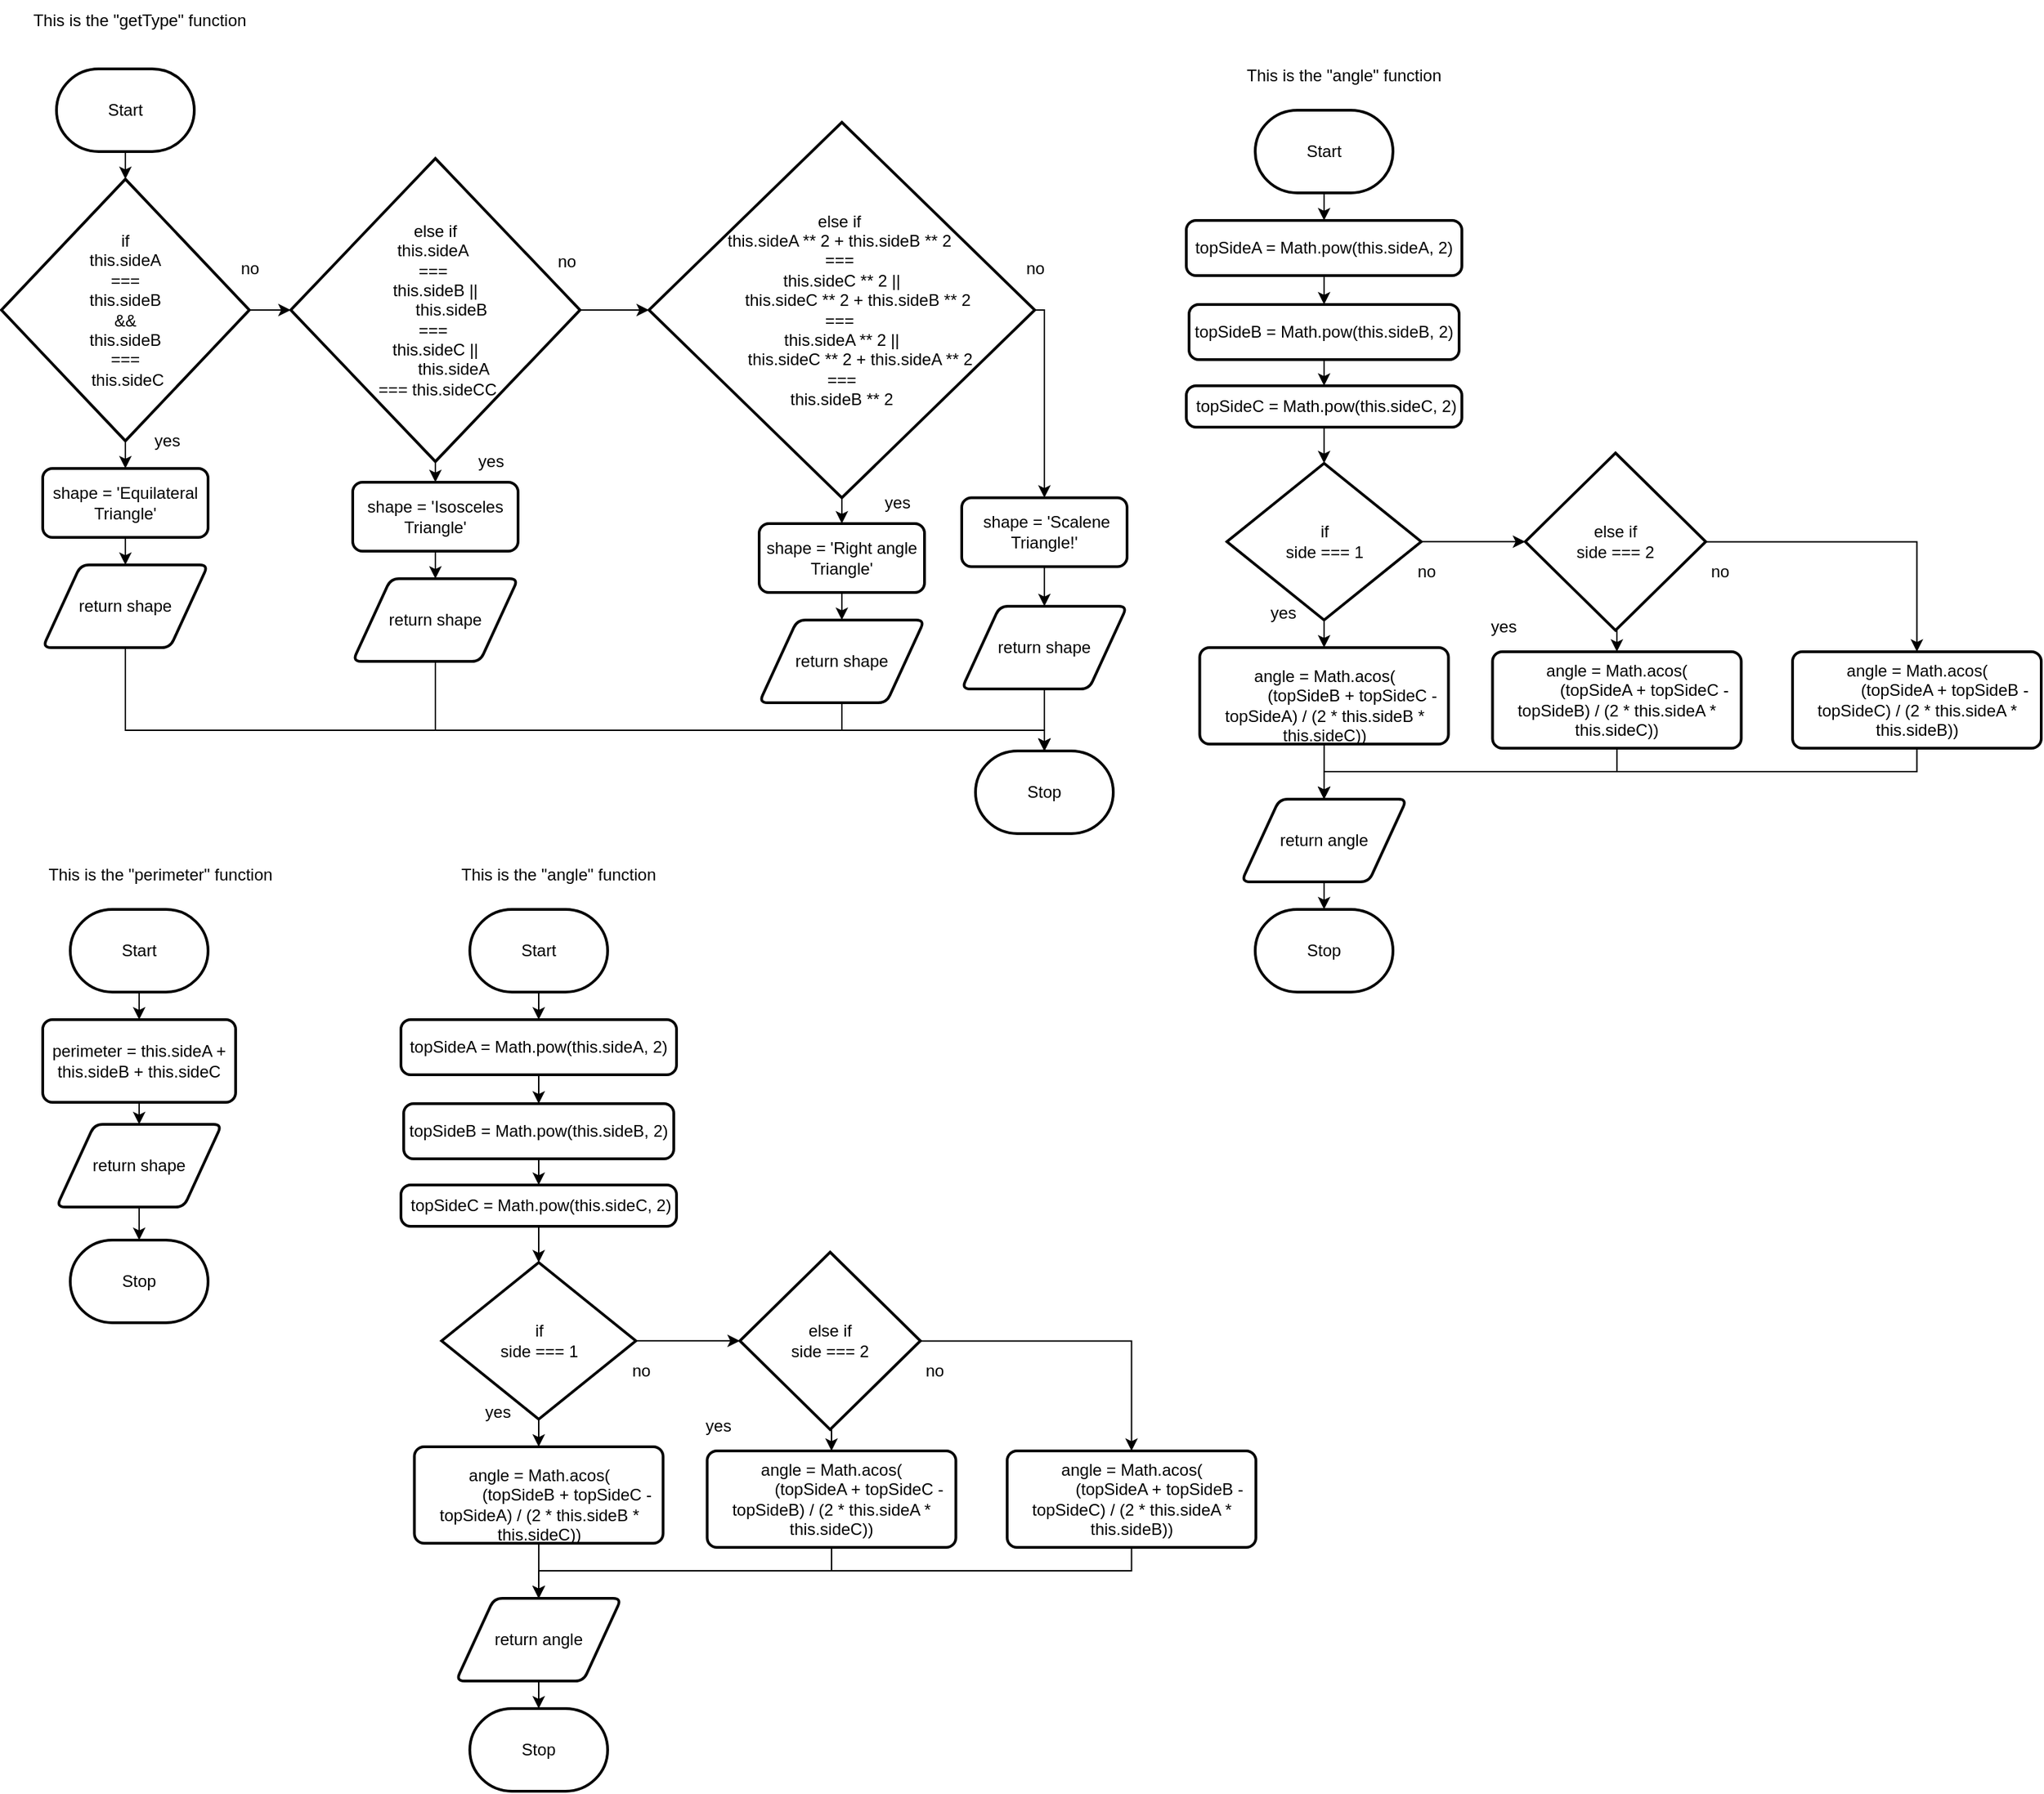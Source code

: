 <mxfile>
    <diagram id="cjdW_wq--UqNDgYKThvn" name="Page-1">
        <mxGraphModel dx="1671" dy="1012" grid="1" gridSize="10" guides="1" tooltips="1" connect="1" arrows="1" fold="1" page="1" pageScale="1" pageWidth="827" pageHeight="1169" math="0" shadow="0">
            <root>
                <mxCell id="0"/>
                <mxCell id="1" parent="0"/>
                <mxCell id="5" value="" style="edgeStyle=none;html=1;" edge="1" parent="1" source="2" target="4">
                    <mxGeometry relative="1" as="geometry"/>
                </mxCell>
                <mxCell id="2" value="Start" style="strokeWidth=2;html=1;shape=mxgraph.flowchart.terminator;whiteSpace=wrap;" vertex="1" parent="1">
                    <mxGeometry x="50" y="90" width="100" height="60" as="geometry"/>
                </mxCell>
                <mxCell id="3" value="Stop" style="strokeWidth=2;html=1;shape=mxgraph.flowchart.terminator;whiteSpace=wrap;" vertex="1" parent="1">
                    <mxGeometry x="717" y="585" width="100" height="60" as="geometry"/>
                </mxCell>
                <mxCell id="8" style="edgeStyle=none;html=1;exitX=0.5;exitY=1;exitDx=0;exitDy=0;exitPerimeter=0;entryX=0.5;entryY=0;entryDx=0;entryDy=0;" edge="1" parent="1" source="4" target="6">
                    <mxGeometry relative="1" as="geometry"/>
                </mxCell>
                <mxCell id="13" value="" style="edgeStyle=none;html=1;" edge="1" parent="1" source="4" target="12">
                    <mxGeometry relative="1" as="geometry"/>
                </mxCell>
                <mxCell id="4" value="if&lt;br&gt;this.sideA &lt;br&gt;=== &lt;br&gt;this.sideB &lt;br&gt;&amp;amp;&amp;amp; &lt;br&gt;this.sideB &lt;br&gt;===&lt;br&gt;&amp;nbsp;this.sideC" style="strokeWidth=2;html=1;shape=mxgraph.flowchart.decision;whiteSpace=wrap;" vertex="1" parent="1">
                    <mxGeometry x="10" y="170" width="180" height="190" as="geometry"/>
                </mxCell>
                <mxCell id="9" style="edgeStyle=none;html=1;exitX=0.5;exitY=1;exitDx=0;exitDy=0;entryX=0.5;entryY=0;entryDx=0;entryDy=0;" edge="1" parent="1" source="6" target="7">
                    <mxGeometry relative="1" as="geometry"/>
                </mxCell>
                <mxCell id="6" value="shape = 'Equilateral Triangle'" style="rounded=1;whiteSpace=wrap;html=1;absoluteArcSize=1;arcSize=14;strokeWidth=2;" vertex="1" parent="1">
                    <mxGeometry x="40" y="380" width="120" height="50" as="geometry"/>
                </mxCell>
                <mxCell id="29" style="edgeStyle=orthogonalEdgeStyle;html=1;entryX=0.5;entryY=0;entryDx=0;entryDy=0;entryPerimeter=0;rounded=0;" edge="1" parent="1" source="7" target="3">
                    <mxGeometry relative="1" as="geometry">
                        <Array as="points">
                            <mxPoint x="100" y="570"/>
                            <mxPoint x="767" y="570"/>
                        </Array>
                    </mxGeometry>
                </mxCell>
                <mxCell id="7" value="return shape" style="shape=parallelogram;html=1;strokeWidth=2;perimeter=parallelogramPerimeter;whiteSpace=wrap;rounded=1;arcSize=12;size=0.23;" vertex="1" parent="1">
                    <mxGeometry x="40" y="450" width="120" height="60" as="geometry"/>
                </mxCell>
                <mxCell id="10" value="no" style="text;html=1;align=center;verticalAlign=middle;resizable=0;points=[];autosize=1;strokeColor=none;fillColor=none;" vertex="1" parent="1">
                    <mxGeometry x="170" y="220" width="40" height="30" as="geometry"/>
                </mxCell>
                <mxCell id="11" value="yes" style="text;html=1;align=center;verticalAlign=middle;resizable=0;points=[];autosize=1;strokeColor=none;fillColor=none;" vertex="1" parent="1">
                    <mxGeometry x="110" y="345" width="40" height="30" as="geometry"/>
                </mxCell>
                <mxCell id="16" style="edgeStyle=none;html=1;exitX=0.5;exitY=1;exitDx=0;exitDy=0;exitPerimeter=0;entryX=0.5;entryY=0;entryDx=0;entryDy=0;" edge="1" parent="1" source="12" target="14">
                    <mxGeometry relative="1" as="geometry"/>
                </mxCell>
                <mxCell id="19" value="" style="edgeStyle=none;html=1;" edge="1" parent="1" source="12" target="18">
                    <mxGeometry relative="1" as="geometry"/>
                </mxCell>
                <mxCell id="12" value="else if&lt;br&gt;&lt;div&gt;this.sideA&amp;nbsp;&lt;/div&gt;&lt;div&gt;===&amp;nbsp;&lt;/div&gt;&lt;div&gt;this.sideB ||&lt;/div&gt;&lt;div&gt;&amp;nbsp; &amp;nbsp; &amp;nbsp; &amp;nbsp; this.sideB&amp;nbsp;&lt;/div&gt;&lt;div&gt;===&amp;nbsp;&lt;/div&gt;&lt;div&gt;this.sideC ||&lt;/div&gt;&lt;span style=&quot;background-color: initial;&quot;&gt;&amp;nbsp; &amp;nbsp; &amp;nbsp; &amp;nbsp; this.sideA&lt;br&gt;&amp;nbsp;=== this.sideC&lt;/span&gt;C" style="strokeWidth=2;html=1;shape=mxgraph.flowchart.decision;whiteSpace=wrap;" vertex="1" parent="1">
                    <mxGeometry x="220" y="155" width="210" height="220" as="geometry"/>
                </mxCell>
                <mxCell id="17" style="edgeStyle=none;html=1;exitX=0.5;exitY=1;exitDx=0;exitDy=0;entryX=0.5;entryY=0;entryDx=0;entryDy=0;" edge="1" parent="1" source="14" target="15">
                    <mxGeometry relative="1" as="geometry"/>
                </mxCell>
                <mxCell id="14" value="shape = 'Isosceles Triangle'" style="rounded=1;whiteSpace=wrap;html=1;absoluteArcSize=1;arcSize=14;strokeWidth=2;" vertex="1" parent="1">
                    <mxGeometry x="265" y="390" width="120" height="50" as="geometry"/>
                </mxCell>
                <mxCell id="30" style="edgeStyle=orthogonalEdgeStyle;rounded=0;html=1;entryX=0.5;entryY=0;entryDx=0;entryDy=0;entryPerimeter=0;" edge="1" parent="1" source="15" target="3">
                    <mxGeometry relative="1" as="geometry">
                        <Array as="points">
                            <mxPoint x="325" y="570"/>
                            <mxPoint x="767" y="570"/>
                        </Array>
                    </mxGeometry>
                </mxCell>
                <mxCell id="15" value="return shape" style="shape=parallelogram;html=1;strokeWidth=2;perimeter=parallelogramPerimeter;whiteSpace=wrap;rounded=1;arcSize=12;size=0.23;" vertex="1" parent="1">
                    <mxGeometry x="265" y="460" width="120" height="60" as="geometry"/>
                </mxCell>
                <mxCell id="23" style="edgeStyle=none;html=1;exitX=0.5;exitY=1;exitDx=0;exitDy=0;exitPerimeter=0;" edge="1" parent="1" source="18" target="21">
                    <mxGeometry relative="1" as="geometry"/>
                </mxCell>
                <mxCell id="40" style="edgeStyle=orthogonalEdgeStyle;rounded=0;html=1;entryX=0.5;entryY=0;entryDx=0;entryDy=0;" edge="1" parent="1" source="18" target="32">
                    <mxGeometry relative="1" as="geometry">
                        <Array as="points">
                            <mxPoint x="767" y="265"/>
                        </Array>
                    </mxGeometry>
                </mxCell>
                <mxCell id="18" value="&lt;div&gt;else if&amp;nbsp;&lt;/div&gt;&lt;div&gt;this.sideA ** 2 + this.sideB ** 2&amp;nbsp;&lt;/div&gt;&lt;div&gt;===&amp;nbsp;&lt;/div&gt;&lt;div&gt;this.sideC ** 2 ||&lt;/div&gt;&lt;div&gt;&amp;nbsp; &amp;nbsp; &amp;nbsp; &amp;nbsp; this.sideC ** 2 + this.sideB ** 2&amp;nbsp;&lt;/div&gt;&lt;div&gt;===&amp;nbsp;&lt;/div&gt;&lt;div&gt;this.sideA ** 2 ||&lt;/div&gt;&lt;div&gt;&amp;nbsp; &amp;nbsp; &amp;nbsp; &amp;nbsp; this.sideC ** 2 + this.sideA ** 2&lt;/div&gt;&lt;div&gt;&amp;nbsp;===&amp;nbsp;&lt;/div&gt;&lt;div&gt;this.sideB ** 2&lt;/div&gt;" style="strokeWidth=2;html=1;shape=mxgraph.flowchart.decision;whiteSpace=wrap;" vertex="1" parent="1">
                    <mxGeometry x="480" y="128.75" width="280" height="272.5" as="geometry"/>
                </mxCell>
                <mxCell id="20" value="no" style="text;html=1;align=center;verticalAlign=middle;resizable=0;points=[];autosize=1;strokeColor=none;fillColor=none;" vertex="1" parent="1">
                    <mxGeometry x="400" y="215" width="40" height="30" as="geometry"/>
                </mxCell>
                <mxCell id="24" style="edgeStyle=none;html=1;exitX=0.5;exitY=1;exitDx=0;exitDy=0;" edge="1" parent="1" source="21" target="22">
                    <mxGeometry relative="1" as="geometry"/>
                </mxCell>
                <mxCell id="21" value="shape = 'Right angle Triangle'" style="rounded=1;whiteSpace=wrap;html=1;absoluteArcSize=1;arcSize=14;strokeWidth=2;" vertex="1" parent="1">
                    <mxGeometry x="560" y="420" width="120" height="50" as="geometry"/>
                </mxCell>
                <mxCell id="31" style="edgeStyle=orthogonalEdgeStyle;rounded=0;html=1;entryX=0.5;entryY=0;entryDx=0;entryDy=0;entryPerimeter=0;" edge="1" parent="1" source="22" target="3">
                    <mxGeometry relative="1" as="geometry">
                        <Array as="points">
                            <mxPoint x="620" y="570"/>
                            <mxPoint x="767" y="570"/>
                        </Array>
                    </mxGeometry>
                </mxCell>
                <mxCell id="22" value="return shape" style="shape=parallelogram;html=1;strokeWidth=2;perimeter=parallelogramPerimeter;whiteSpace=wrap;rounded=1;arcSize=12;size=0.23;" vertex="1" parent="1">
                    <mxGeometry x="560" y="490" width="120" height="60" as="geometry"/>
                </mxCell>
                <mxCell id="26" value="no" style="text;html=1;align=center;verticalAlign=middle;resizable=0;points=[];autosize=1;strokeColor=none;fillColor=none;" vertex="1" parent="1">
                    <mxGeometry x="740" y="220" width="40" height="30" as="geometry"/>
                </mxCell>
                <mxCell id="27" value="yes" style="text;html=1;align=center;verticalAlign=middle;resizable=0;points=[];autosize=1;strokeColor=none;fillColor=none;" vertex="1" parent="1">
                    <mxGeometry x="345" y="360" width="40" height="30" as="geometry"/>
                </mxCell>
                <mxCell id="28" value="yes" style="text;html=1;align=center;verticalAlign=middle;resizable=0;points=[];autosize=1;strokeColor=none;fillColor=none;" vertex="1" parent="1">
                    <mxGeometry x="640" y="390" width="40" height="30" as="geometry"/>
                </mxCell>
                <mxCell id="38" value="" style="edgeStyle=orthogonalEdgeStyle;rounded=0;html=1;" edge="1" parent="1" source="32" target="37">
                    <mxGeometry relative="1" as="geometry"/>
                </mxCell>
                <mxCell id="32" value="&amp;nbsp;shape = 'Scalene Triangle!'" style="rounded=1;whiteSpace=wrap;html=1;absoluteArcSize=1;arcSize=14;strokeWidth=2;" vertex="1" parent="1">
                    <mxGeometry x="707" y="401.25" width="120" height="50" as="geometry"/>
                </mxCell>
                <mxCell id="39" style="edgeStyle=orthogonalEdgeStyle;rounded=0;html=1;entryX=0.5;entryY=0;entryDx=0;entryDy=0;entryPerimeter=0;" edge="1" parent="1" source="37" target="3">
                    <mxGeometry relative="1" as="geometry"/>
                </mxCell>
                <mxCell id="37" value="return shape" style="shape=parallelogram;html=1;strokeWidth=2;perimeter=parallelogramPerimeter;whiteSpace=wrap;rounded=1;arcSize=12;size=0.23;" vertex="1" parent="1">
                    <mxGeometry x="707" y="480" width="120" height="60" as="geometry"/>
                </mxCell>
                <mxCell id="41" value="This is the &quot;getType&quot; function" style="text;html=1;align=center;verticalAlign=middle;resizable=0;points=[];autosize=1;strokeColor=none;fillColor=none;" vertex="1" parent="1">
                    <mxGeometry x="20" y="40" width="180" height="30" as="geometry"/>
                </mxCell>
                <mxCell id="45" value="" style="edgeStyle=orthogonalEdgeStyle;rounded=0;html=1;" edge="1" parent="1" source="42" target="44">
                    <mxGeometry relative="1" as="geometry"/>
                </mxCell>
                <mxCell id="42" value="Start" style="strokeWidth=2;html=1;shape=mxgraph.flowchart.terminator;whiteSpace=wrap;" vertex="1" parent="1">
                    <mxGeometry x="60" y="700" width="100" height="60" as="geometry"/>
                </mxCell>
                <mxCell id="43" value="Stop" style="strokeWidth=2;html=1;shape=mxgraph.flowchart.terminator;whiteSpace=wrap;" vertex="1" parent="1">
                    <mxGeometry x="60" y="940" width="100" height="60" as="geometry"/>
                </mxCell>
                <mxCell id="47" value="" style="edgeStyle=orthogonalEdgeStyle;rounded=0;html=1;" edge="1" parent="1" source="44" target="46">
                    <mxGeometry relative="1" as="geometry"/>
                </mxCell>
                <mxCell id="44" value="perimeter = this.sideA + this.sideB + this.sideC" style="rounded=1;whiteSpace=wrap;html=1;absoluteArcSize=1;arcSize=14;strokeWidth=2;" vertex="1" parent="1">
                    <mxGeometry x="40" y="780" width="140" height="60" as="geometry"/>
                </mxCell>
                <mxCell id="48" value="" style="edgeStyle=orthogonalEdgeStyle;rounded=0;html=1;" edge="1" parent="1" source="46" target="43">
                    <mxGeometry relative="1" as="geometry"/>
                </mxCell>
                <mxCell id="46" value="return shape" style="shape=parallelogram;html=1;strokeWidth=2;perimeter=parallelogramPerimeter;whiteSpace=wrap;rounded=1;arcSize=12;size=0.23;" vertex="1" parent="1">
                    <mxGeometry x="50" y="856" width="120" height="60" as="geometry"/>
                </mxCell>
                <mxCell id="49" value="This is the &quot;perimeter&quot; function" style="text;html=1;align=center;verticalAlign=middle;resizable=0;points=[];autosize=1;strokeColor=none;fillColor=none;" vertex="1" parent="1">
                    <mxGeometry x="30" y="660" width="190" height="30" as="geometry"/>
                </mxCell>
                <mxCell id="86" style="edgeStyle=orthogonalEdgeStyle;rounded=0;html=1;exitX=0.5;exitY=1;exitDx=0;exitDy=0;exitPerimeter=0;" edge="1" parent="1" source="51" target="85">
                    <mxGeometry relative="1" as="geometry"/>
                </mxCell>
                <mxCell id="51" value="Start" style="strokeWidth=2;html=1;shape=mxgraph.flowchart.terminator;whiteSpace=wrap;" vertex="1" parent="1">
                    <mxGeometry x="350" y="700" width="100" height="60" as="geometry"/>
                </mxCell>
                <mxCell id="52" value="Stop" style="strokeWidth=2;html=1;shape=mxgraph.flowchart.terminator;whiteSpace=wrap;" vertex="1" parent="1">
                    <mxGeometry x="350" y="1280" width="100" height="60" as="geometry"/>
                </mxCell>
                <mxCell id="53" style="edgeStyle=none;html=1;exitX=0.5;exitY=1;exitDx=0;exitDy=0;exitPerimeter=0;entryX=0.5;entryY=0;entryDx=0;entryDy=0;" edge="1" parent="1" source="55" target="57">
                    <mxGeometry relative="1" as="geometry"/>
                </mxCell>
                <mxCell id="54" value="" style="edgeStyle=none;html=1;" edge="1" parent="1" source="55" target="64">
                    <mxGeometry relative="1" as="geometry"/>
                </mxCell>
                <mxCell id="55" value="if&lt;br&gt;side === 1" style="strokeWidth=2;html=1;shape=mxgraph.flowchart.decision;whiteSpace=wrap;" vertex="1" parent="1">
                    <mxGeometry x="329.5" y="956.25" width="141" height="113.75" as="geometry"/>
                </mxCell>
                <mxCell id="98" style="edgeStyle=orthogonalEdgeStyle;rounded=0;html=1;entryX=0.5;entryY=0;entryDx=0;entryDy=0;" edge="1" parent="1" source="57" target="97">
                    <mxGeometry relative="1" as="geometry"/>
                </mxCell>
                <mxCell id="57" value="&lt;div&gt;&lt;br&gt;&lt;/div&gt;&lt;div&gt;angle = Math.acos(&lt;/div&gt;&lt;div&gt;&amp;nbsp; &amp;nbsp; &amp;nbsp; &amp;nbsp; &amp;nbsp; &amp;nbsp; (topSideB + topSideC - topSideA) / (2 * this.sideB * this.sideC)&lt;span style=&quot;background-color: initial;&quot;&gt;)&lt;/span&gt;&lt;/div&gt;" style="rounded=1;whiteSpace=wrap;html=1;absoluteArcSize=1;arcSize=14;strokeWidth=2;" vertex="1" parent="1">
                    <mxGeometry x="309.75" y="1090" width="180.5" height="70" as="geometry"/>
                </mxCell>
                <mxCell id="60" value="no" style="text;html=1;align=center;verticalAlign=middle;resizable=0;points=[];autosize=1;strokeColor=none;fillColor=none;" vertex="1" parent="1">
                    <mxGeometry x="454" y="1020" width="40" height="30" as="geometry"/>
                </mxCell>
                <mxCell id="61" value="yes" style="text;html=1;align=center;verticalAlign=middle;resizable=0;points=[];autosize=1;strokeColor=none;fillColor=none;" vertex="1" parent="1">
                    <mxGeometry x="350" y="1050" width="40" height="30" as="geometry"/>
                </mxCell>
                <mxCell id="94" style="edgeStyle=orthogonalEdgeStyle;rounded=0;html=1;exitX=0.5;exitY=1;exitDx=0;exitDy=0;exitPerimeter=0;entryX=0.5;entryY=0;entryDx=0;entryDy=0;" edge="1" parent="1" source="64" target="93">
                    <mxGeometry relative="1" as="geometry"/>
                </mxCell>
                <mxCell id="96" style="edgeStyle=orthogonalEdgeStyle;rounded=0;html=1;" edge="1" parent="1" source="64" target="95">
                    <mxGeometry relative="1" as="geometry"/>
                </mxCell>
                <mxCell id="64" value="else if&lt;br&gt;&lt;div&gt;&lt;/div&gt;side === 2" style="strokeWidth=2;html=1;shape=mxgraph.flowchart.decision;whiteSpace=wrap;" vertex="1" parent="1">
                    <mxGeometry x="546" y="948.75" width="131" height="128.75" as="geometry"/>
                </mxCell>
                <mxCell id="72" value="no" style="text;html=1;align=center;verticalAlign=middle;resizable=0;points=[];autosize=1;strokeColor=none;fillColor=none;" vertex="1" parent="1">
                    <mxGeometry x="667" y="1020" width="40" height="30" as="geometry"/>
                </mxCell>
                <mxCell id="78" value="yes" style="text;html=1;align=center;verticalAlign=middle;resizable=0;points=[];autosize=1;strokeColor=none;fillColor=none;" vertex="1" parent="1">
                    <mxGeometry x="510" y="1060" width="40" height="30" as="geometry"/>
                </mxCell>
                <mxCell id="84" value="This is the &quot;angle&quot; function" style="text;html=1;align=center;verticalAlign=middle;resizable=0;points=[];autosize=1;strokeColor=none;fillColor=none;" vertex="1" parent="1">
                    <mxGeometry x="334" y="660" width="160" height="30" as="geometry"/>
                </mxCell>
                <mxCell id="89" style="edgeStyle=orthogonalEdgeStyle;rounded=0;html=1;exitX=0.5;exitY=1;exitDx=0;exitDy=0;entryX=0.5;entryY=0;entryDx=0;entryDy=0;" edge="1" parent="1" source="85" target="87">
                    <mxGeometry relative="1" as="geometry"/>
                </mxCell>
                <mxCell id="85" value="&lt;div style=&quot;text-align: justify;&quot;&gt;topSideA = Math.pow(this.sideA, 2)&lt;/div&gt;" style="rounded=1;whiteSpace=wrap;html=1;absoluteArcSize=1;arcSize=14;strokeWidth=2;" vertex="1" parent="1">
                    <mxGeometry x="300" y="780" width="200" height="40" as="geometry"/>
                </mxCell>
                <mxCell id="90" value="" style="edgeStyle=orthogonalEdgeStyle;rounded=0;html=1;" edge="1" parent="1" source="87" target="88">
                    <mxGeometry relative="1" as="geometry"/>
                </mxCell>
                <mxCell id="87" value="&lt;div&gt;&lt;span style=&quot;background-color: initial;&quot;&gt;topSideB = Math.pow(this.sideB, 2)&lt;/span&gt;&lt;/div&gt;" style="rounded=1;whiteSpace=wrap;html=1;absoluteArcSize=1;arcSize=14;strokeWidth=2;" vertex="1" parent="1">
                    <mxGeometry x="302" y="841" width="196" height="40" as="geometry"/>
                </mxCell>
                <mxCell id="91" style="edgeStyle=orthogonalEdgeStyle;rounded=0;html=1;" edge="1" parent="1" source="88" target="55">
                    <mxGeometry relative="1" as="geometry"/>
                </mxCell>
                <mxCell id="88" value="&lt;div&gt;&lt;span style=&quot;background-color: initial;&quot;&gt;&amp;nbsp;topSideC = Math.pow(this.sideC, 2)&lt;/span&gt;&lt;br&gt;&lt;/div&gt;" style="rounded=1;whiteSpace=wrap;html=1;absoluteArcSize=1;arcSize=14;strokeWidth=2;" vertex="1" parent="1">
                    <mxGeometry x="300" y="900" width="200" height="30" as="geometry"/>
                </mxCell>
                <mxCell id="99" style="edgeStyle=orthogonalEdgeStyle;rounded=0;html=1;entryX=0.5;entryY=0;entryDx=0;entryDy=0;" edge="1" parent="1" source="93" target="97">
                    <mxGeometry relative="1" as="geometry">
                        <Array as="points">
                            <mxPoint x="613" y="1180"/>
                            <mxPoint x="400" y="1180"/>
                        </Array>
                    </mxGeometry>
                </mxCell>
                <mxCell id="93" value="&lt;div&gt;angle = Math.acos(&lt;/div&gt;&lt;div&gt;&amp;nbsp; &amp;nbsp; &amp;nbsp; &amp;nbsp; &amp;nbsp; &amp;nbsp; (topSideA + topSideC - topSideB) / (2 * this.sideA * this.sideC)&lt;span style=&quot;background-color: initial;&quot;&gt;)&lt;/span&gt;&lt;/div&gt;" style="rounded=1;whiteSpace=wrap;html=1;absoluteArcSize=1;arcSize=14;strokeWidth=2;" vertex="1" parent="1">
                    <mxGeometry x="522.25" y="1093" width="180.5" height="70" as="geometry"/>
                </mxCell>
                <mxCell id="100" style="edgeStyle=orthogonalEdgeStyle;rounded=0;html=1;entryX=0.5;entryY=0;entryDx=0;entryDy=0;" edge="1" parent="1" source="95" target="97">
                    <mxGeometry relative="1" as="geometry">
                        <Array as="points">
                            <mxPoint x="830" y="1180"/>
                            <mxPoint x="400" y="1180"/>
                        </Array>
                    </mxGeometry>
                </mxCell>
                <mxCell id="95" value="&lt;div&gt;angle = Math.acos(&lt;/div&gt;&lt;div&gt;&amp;nbsp; &amp;nbsp; &amp;nbsp; &amp;nbsp; &amp;nbsp; &amp;nbsp; (topSideA + topSideB - topSideC) / (2 * this.sideA * this.sideB)&lt;span style=&quot;background-color: initial;&quot;&gt;)&lt;/span&gt;&lt;/div&gt;" style="rounded=1;whiteSpace=wrap;html=1;absoluteArcSize=1;arcSize=14;strokeWidth=2;" vertex="1" parent="1">
                    <mxGeometry x="740" y="1093" width="180.5" height="70" as="geometry"/>
                </mxCell>
                <mxCell id="101" style="edgeStyle=orthogonalEdgeStyle;rounded=0;html=1;" edge="1" parent="1" source="97" target="52">
                    <mxGeometry relative="1" as="geometry"/>
                </mxCell>
                <mxCell id="97" value="return angle" style="shape=parallelogram;html=1;strokeWidth=2;perimeter=parallelogramPerimeter;whiteSpace=wrap;rounded=1;arcSize=12;size=0.23;" vertex="1" parent="1">
                    <mxGeometry x="340" y="1200" width="120" height="60" as="geometry"/>
                </mxCell>
                <mxCell id="102" style="edgeStyle=orthogonalEdgeStyle;rounded=0;html=1;exitX=0.5;exitY=1;exitDx=0;exitDy=0;exitPerimeter=0;" edge="1" parent="1" source="103" target="119">
                    <mxGeometry relative="1" as="geometry"/>
                </mxCell>
                <mxCell id="103" value="Start" style="strokeWidth=2;html=1;shape=mxgraph.flowchart.terminator;whiteSpace=wrap;" vertex="1" parent="1">
                    <mxGeometry x="920" y="120" width="100" height="60" as="geometry"/>
                </mxCell>
                <mxCell id="104" value="Stop" style="strokeWidth=2;html=1;shape=mxgraph.flowchart.terminator;whiteSpace=wrap;" vertex="1" parent="1">
                    <mxGeometry x="920" y="700" width="100" height="60" as="geometry"/>
                </mxCell>
                <mxCell id="105" style="edgeStyle=none;html=1;exitX=0.5;exitY=1;exitDx=0;exitDy=0;exitPerimeter=0;entryX=0.5;entryY=0;entryDx=0;entryDy=0;" edge="1" parent="1" source="107" target="109">
                    <mxGeometry relative="1" as="geometry"/>
                </mxCell>
                <mxCell id="106" value="" style="edgeStyle=none;html=1;" edge="1" parent="1" source="107" target="114">
                    <mxGeometry relative="1" as="geometry"/>
                </mxCell>
                <mxCell id="107" value="if&lt;br&gt;side === 1" style="strokeWidth=2;html=1;shape=mxgraph.flowchart.decision;whiteSpace=wrap;" vertex="1" parent="1">
                    <mxGeometry x="899.5" y="376.25" width="141" height="113.75" as="geometry"/>
                </mxCell>
                <mxCell id="108" style="edgeStyle=orthogonalEdgeStyle;rounded=0;html=1;entryX=0.5;entryY=0;entryDx=0;entryDy=0;" edge="1" parent="1" source="109" target="129">
                    <mxGeometry relative="1" as="geometry"/>
                </mxCell>
                <mxCell id="109" value="&lt;div&gt;&lt;br&gt;&lt;/div&gt;&lt;div&gt;angle = Math.acos(&lt;/div&gt;&lt;div&gt;&amp;nbsp; &amp;nbsp; &amp;nbsp; &amp;nbsp; &amp;nbsp; &amp;nbsp; (topSideB + topSideC - topSideA) / (2 * this.sideB * this.sideC)&lt;span style=&quot;background-color: initial;&quot;&gt;)&lt;/span&gt;&lt;/div&gt;" style="rounded=1;whiteSpace=wrap;html=1;absoluteArcSize=1;arcSize=14;strokeWidth=2;" vertex="1" parent="1">
                    <mxGeometry x="879.75" y="510" width="180.5" height="70" as="geometry"/>
                </mxCell>
                <mxCell id="110" value="no" style="text;html=1;align=center;verticalAlign=middle;resizable=0;points=[];autosize=1;strokeColor=none;fillColor=none;" vertex="1" parent="1">
                    <mxGeometry x="1024" y="440" width="40" height="30" as="geometry"/>
                </mxCell>
                <mxCell id="111" value="yes" style="text;html=1;align=center;verticalAlign=middle;resizable=0;points=[];autosize=1;strokeColor=none;fillColor=none;" vertex="1" parent="1">
                    <mxGeometry x="920" y="470" width="40" height="30" as="geometry"/>
                </mxCell>
                <mxCell id="112" style="edgeStyle=orthogonalEdgeStyle;rounded=0;html=1;exitX=0.5;exitY=1;exitDx=0;exitDy=0;exitPerimeter=0;entryX=0.5;entryY=0;entryDx=0;entryDy=0;" edge="1" parent="1" source="114" target="125">
                    <mxGeometry relative="1" as="geometry"/>
                </mxCell>
                <mxCell id="113" style="edgeStyle=orthogonalEdgeStyle;rounded=0;html=1;" edge="1" parent="1" source="114" target="127">
                    <mxGeometry relative="1" as="geometry"/>
                </mxCell>
                <mxCell id="114" value="else if&lt;br&gt;&lt;div&gt;&lt;/div&gt;side === 2" style="strokeWidth=2;html=1;shape=mxgraph.flowchart.decision;whiteSpace=wrap;" vertex="1" parent="1">
                    <mxGeometry x="1116" y="368.75" width="131" height="128.75" as="geometry"/>
                </mxCell>
                <mxCell id="115" value="no" style="text;html=1;align=center;verticalAlign=middle;resizable=0;points=[];autosize=1;strokeColor=none;fillColor=none;" vertex="1" parent="1">
                    <mxGeometry x="1237" y="440" width="40" height="30" as="geometry"/>
                </mxCell>
                <mxCell id="116" value="yes" style="text;html=1;align=center;verticalAlign=middle;resizable=0;points=[];autosize=1;strokeColor=none;fillColor=none;" vertex="1" parent="1">
                    <mxGeometry x="1080" y="480" width="40" height="30" as="geometry"/>
                </mxCell>
                <mxCell id="117" value="This is the &quot;angle&quot; function" style="text;html=1;align=center;verticalAlign=middle;resizable=0;points=[];autosize=1;strokeColor=none;fillColor=none;" vertex="1" parent="1">
                    <mxGeometry x="904" y="80" width="160" height="30" as="geometry"/>
                </mxCell>
                <mxCell id="118" style="edgeStyle=orthogonalEdgeStyle;rounded=0;html=1;exitX=0.5;exitY=1;exitDx=0;exitDy=0;entryX=0.5;entryY=0;entryDx=0;entryDy=0;" edge="1" parent="1" source="119" target="121">
                    <mxGeometry relative="1" as="geometry"/>
                </mxCell>
                <mxCell id="119" value="&lt;div style=&quot;text-align: justify;&quot;&gt;topSideA = Math.pow(this.sideA, 2)&lt;/div&gt;" style="rounded=1;whiteSpace=wrap;html=1;absoluteArcSize=1;arcSize=14;strokeWidth=2;" vertex="1" parent="1">
                    <mxGeometry x="870" y="200" width="200" height="40" as="geometry"/>
                </mxCell>
                <mxCell id="120" value="" style="edgeStyle=orthogonalEdgeStyle;rounded=0;html=1;" edge="1" parent="1" source="121" target="123">
                    <mxGeometry relative="1" as="geometry"/>
                </mxCell>
                <mxCell id="121" value="&lt;div&gt;&lt;span style=&quot;background-color: initial;&quot;&gt;topSideB = Math.pow(this.sideB, 2)&lt;/span&gt;&lt;/div&gt;" style="rounded=1;whiteSpace=wrap;html=1;absoluteArcSize=1;arcSize=14;strokeWidth=2;" vertex="1" parent="1">
                    <mxGeometry x="872" y="261" width="196" height="40" as="geometry"/>
                </mxCell>
                <mxCell id="122" style="edgeStyle=orthogonalEdgeStyle;rounded=0;html=1;" edge="1" parent="1" source="123" target="107">
                    <mxGeometry relative="1" as="geometry"/>
                </mxCell>
                <mxCell id="123" value="&lt;div&gt;&lt;span style=&quot;background-color: initial;&quot;&gt;&amp;nbsp;topSideC = Math.pow(this.sideC, 2)&lt;/span&gt;&lt;br&gt;&lt;/div&gt;" style="rounded=1;whiteSpace=wrap;html=1;absoluteArcSize=1;arcSize=14;strokeWidth=2;" vertex="1" parent="1">
                    <mxGeometry x="870" y="320" width="200" height="30" as="geometry"/>
                </mxCell>
                <mxCell id="124" style="edgeStyle=orthogonalEdgeStyle;rounded=0;html=1;entryX=0.5;entryY=0;entryDx=0;entryDy=0;" edge="1" parent="1" source="125" target="129">
                    <mxGeometry relative="1" as="geometry">
                        <Array as="points">
                            <mxPoint x="1183" y="600"/>
                            <mxPoint x="970" y="600"/>
                        </Array>
                    </mxGeometry>
                </mxCell>
                <mxCell id="125" value="&lt;div&gt;angle = Math.acos(&lt;/div&gt;&lt;div&gt;&amp;nbsp; &amp;nbsp; &amp;nbsp; &amp;nbsp; &amp;nbsp; &amp;nbsp; (topSideA + topSideC - topSideB) / (2 * this.sideA * this.sideC)&lt;span style=&quot;background-color: initial;&quot;&gt;)&lt;/span&gt;&lt;/div&gt;" style="rounded=1;whiteSpace=wrap;html=1;absoluteArcSize=1;arcSize=14;strokeWidth=2;" vertex="1" parent="1">
                    <mxGeometry x="1092.25" y="513" width="180.5" height="70" as="geometry"/>
                </mxCell>
                <mxCell id="126" style="edgeStyle=orthogonalEdgeStyle;rounded=0;html=1;entryX=0.5;entryY=0;entryDx=0;entryDy=0;" edge="1" parent="1" source="127" target="129">
                    <mxGeometry relative="1" as="geometry">
                        <Array as="points">
                            <mxPoint x="1400" y="600"/>
                            <mxPoint x="970" y="600"/>
                        </Array>
                    </mxGeometry>
                </mxCell>
                <mxCell id="127" value="&lt;div&gt;angle = Math.acos(&lt;/div&gt;&lt;div&gt;&amp;nbsp; &amp;nbsp; &amp;nbsp; &amp;nbsp; &amp;nbsp; &amp;nbsp; (topSideA + topSideB - topSideC) / (2 * this.sideA * this.sideB)&lt;span style=&quot;background-color: initial;&quot;&gt;)&lt;/span&gt;&lt;/div&gt;" style="rounded=1;whiteSpace=wrap;html=1;absoluteArcSize=1;arcSize=14;strokeWidth=2;" vertex="1" parent="1">
                    <mxGeometry x="1310" y="513" width="180.5" height="70" as="geometry"/>
                </mxCell>
                <mxCell id="128" style="edgeStyle=orthogonalEdgeStyle;rounded=0;html=1;" edge="1" parent="1" source="129" target="104">
                    <mxGeometry relative="1" as="geometry"/>
                </mxCell>
                <mxCell id="129" value="return angle" style="shape=parallelogram;html=1;strokeWidth=2;perimeter=parallelogramPerimeter;whiteSpace=wrap;rounded=1;arcSize=12;size=0.23;" vertex="1" parent="1">
                    <mxGeometry x="910" y="620" width="120" height="60" as="geometry"/>
                </mxCell>
            </root>
        </mxGraphModel>
    </diagram>
</mxfile>